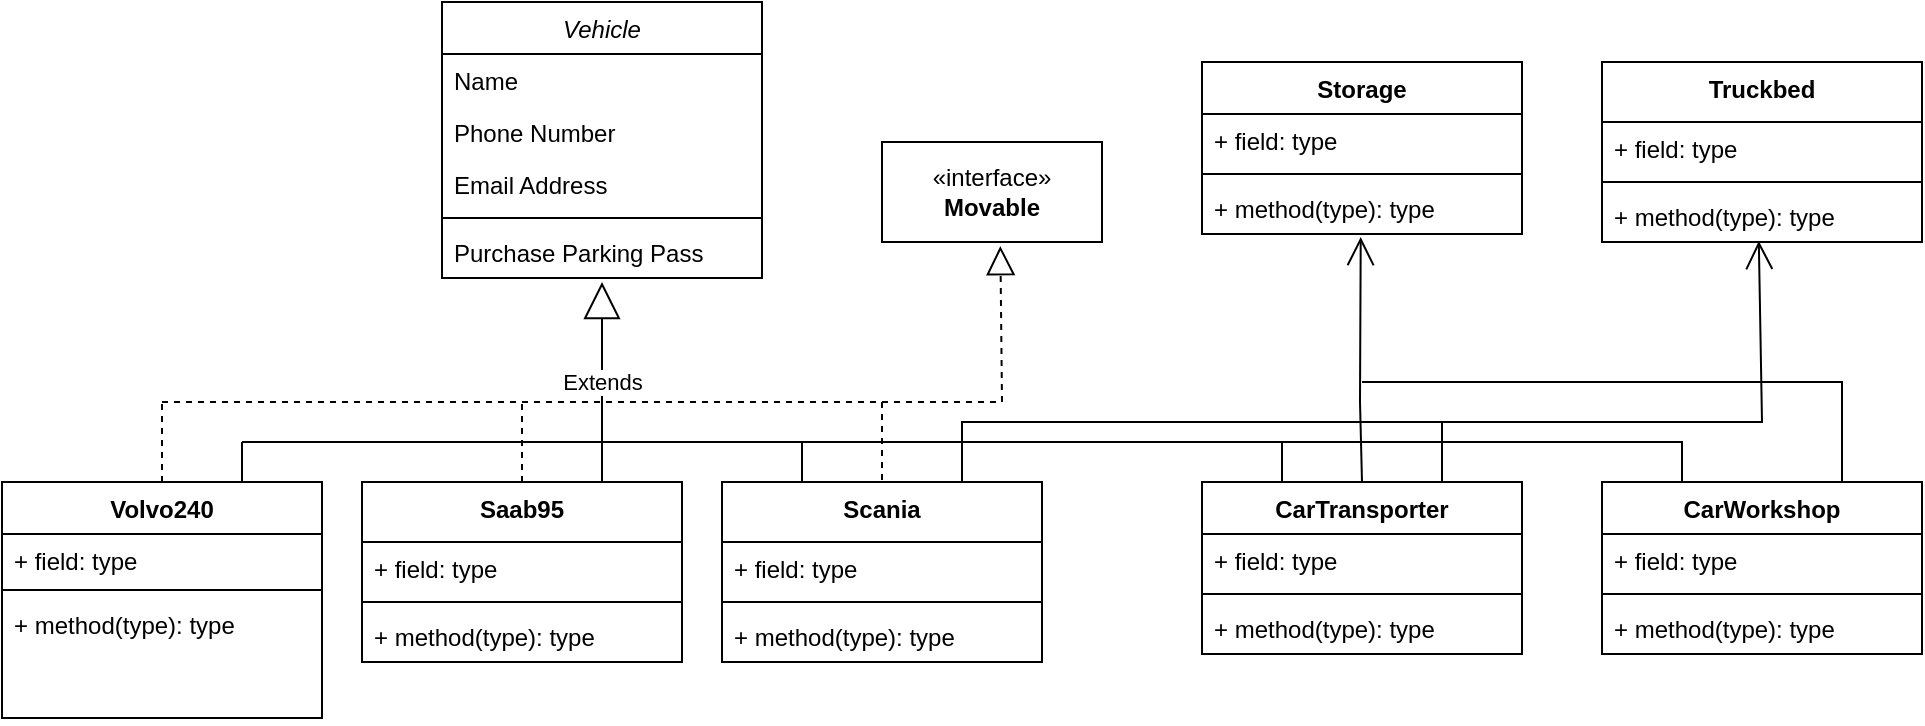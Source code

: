 <mxfile version="22.1.3" type="github">
  <diagram id="C5RBs43oDa-KdzZeNtuy" name="Page-1">
    <mxGraphModel dx="1134" dy="651" grid="1" gridSize="10" guides="1" tooltips="1" connect="1" arrows="1" fold="1" page="1" pageScale="1" pageWidth="1654" pageHeight="2336" math="0" shadow="0">
      <root>
        <mxCell id="WIyWlLk6GJQsqaUBKTNV-0" />
        <mxCell id="WIyWlLk6GJQsqaUBKTNV-1" parent="WIyWlLk6GJQsqaUBKTNV-0" />
        <mxCell id="zkfFHV4jXpPFQw0GAbJ--0" value="Vehicle" style="swimlane;fontStyle=2;align=center;verticalAlign=top;childLayout=stackLayout;horizontal=1;startSize=26;horizontalStack=0;resizeParent=1;resizeLast=0;collapsible=1;marginBottom=0;rounded=0;shadow=0;strokeWidth=1;" parent="WIyWlLk6GJQsqaUBKTNV-1" vertex="1">
          <mxGeometry x="220" y="120" width="160" height="138" as="geometry">
            <mxRectangle x="230" y="140" width="160" height="26" as="alternateBounds" />
          </mxGeometry>
        </mxCell>
        <mxCell id="zkfFHV4jXpPFQw0GAbJ--1" value="Name" style="text;align=left;verticalAlign=top;spacingLeft=4;spacingRight=4;overflow=hidden;rotatable=0;points=[[0,0.5],[1,0.5]];portConstraint=eastwest;" parent="zkfFHV4jXpPFQw0GAbJ--0" vertex="1">
          <mxGeometry y="26" width="160" height="26" as="geometry" />
        </mxCell>
        <mxCell id="zkfFHV4jXpPFQw0GAbJ--2" value="Phone Number" style="text;align=left;verticalAlign=top;spacingLeft=4;spacingRight=4;overflow=hidden;rotatable=0;points=[[0,0.5],[1,0.5]];portConstraint=eastwest;rounded=0;shadow=0;html=0;" parent="zkfFHV4jXpPFQw0GAbJ--0" vertex="1">
          <mxGeometry y="52" width="160" height="26" as="geometry" />
        </mxCell>
        <mxCell id="zkfFHV4jXpPFQw0GAbJ--3" value="Email Address" style="text;align=left;verticalAlign=top;spacingLeft=4;spacingRight=4;overflow=hidden;rotatable=0;points=[[0,0.5],[1,0.5]];portConstraint=eastwest;rounded=0;shadow=0;html=0;" parent="zkfFHV4jXpPFQw0GAbJ--0" vertex="1">
          <mxGeometry y="78" width="160" height="26" as="geometry" />
        </mxCell>
        <mxCell id="zkfFHV4jXpPFQw0GAbJ--4" value="" style="line;html=1;strokeWidth=1;align=left;verticalAlign=middle;spacingTop=-1;spacingLeft=3;spacingRight=3;rotatable=0;labelPosition=right;points=[];portConstraint=eastwest;" parent="zkfFHV4jXpPFQw0GAbJ--0" vertex="1">
          <mxGeometry y="104" width="160" height="8" as="geometry" />
        </mxCell>
        <mxCell id="zkfFHV4jXpPFQw0GAbJ--5" value="Purchase Parking Pass" style="text;align=left;verticalAlign=top;spacingLeft=4;spacingRight=4;overflow=hidden;rotatable=0;points=[[0,0.5],[1,0.5]];portConstraint=eastwest;" parent="zkfFHV4jXpPFQw0GAbJ--0" vertex="1">
          <mxGeometry y="112" width="160" height="26" as="geometry" />
        </mxCell>
        <mxCell id="Y2S42646P4b9dsuZgDyX-0" value="Volvo240" style="swimlane;fontStyle=1;align=center;verticalAlign=top;childLayout=stackLayout;horizontal=1;startSize=26;horizontalStack=0;resizeParent=1;resizeParentMax=0;resizeLast=0;collapsible=1;marginBottom=0;whiteSpace=wrap;html=1;" vertex="1" parent="WIyWlLk6GJQsqaUBKTNV-1">
          <mxGeometry y="360" width="160" height="118" as="geometry" />
        </mxCell>
        <mxCell id="Y2S42646P4b9dsuZgDyX-1" value="+ field: type" style="text;strokeColor=none;fillColor=none;align=left;verticalAlign=top;spacingLeft=4;spacingRight=4;overflow=hidden;rotatable=0;points=[[0,0.5],[1,0.5]];portConstraint=eastwest;whiteSpace=wrap;html=1;" vertex="1" parent="Y2S42646P4b9dsuZgDyX-0">
          <mxGeometry y="26" width="160" height="24" as="geometry" />
        </mxCell>
        <mxCell id="Y2S42646P4b9dsuZgDyX-2" value="" style="line;strokeWidth=1;fillColor=none;align=left;verticalAlign=middle;spacingTop=-1;spacingLeft=3;spacingRight=3;rotatable=0;labelPosition=right;points=[];portConstraint=eastwest;strokeColor=inherit;" vertex="1" parent="Y2S42646P4b9dsuZgDyX-0">
          <mxGeometry y="50" width="160" height="8" as="geometry" />
        </mxCell>
        <mxCell id="Y2S42646P4b9dsuZgDyX-3" value="+ method(type): type" style="text;strokeColor=none;fillColor=none;align=left;verticalAlign=top;spacingLeft=4;spacingRight=4;overflow=hidden;rotatable=0;points=[[0,0.5],[1,0.5]];portConstraint=eastwest;whiteSpace=wrap;html=1;" vertex="1" parent="Y2S42646P4b9dsuZgDyX-0">
          <mxGeometry y="58" width="160" height="60" as="geometry" />
        </mxCell>
        <mxCell id="Y2S42646P4b9dsuZgDyX-5" value="Scania" style="swimlane;fontStyle=1;align=center;verticalAlign=top;childLayout=stackLayout;horizontal=1;startSize=30;horizontalStack=0;resizeParent=1;resizeParentMax=0;resizeLast=0;collapsible=1;marginBottom=0;whiteSpace=wrap;html=1;" vertex="1" parent="WIyWlLk6GJQsqaUBKTNV-1">
          <mxGeometry x="360" y="360" width="160" height="90" as="geometry" />
        </mxCell>
        <mxCell id="Y2S42646P4b9dsuZgDyX-6" value="+ field: type" style="text;strokeColor=none;fillColor=none;align=left;verticalAlign=top;spacingLeft=4;spacingRight=4;overflow=hidden;rotatable=0;points=[[0,0.5],[1,0.5]];portConstraint=eastwest;whiteSpace=wrap;html=1;" vertex="1" parent="Y2S42646P4b9dsuZgDyX-5">
          <mxGeometry y="30" width="160" height="26" as="geometry" />
        </mxCell>
        <mxCell id="Y2S42646P4b9dsuZgDyX-7" value="" style="line;strokeWidth=1;fillColor=none;align=left;verticalAlign=middle;spacingTop=-1;spacingLeft=3;spacingRight=3;rotatable=0;labelPosition=right;points=[];portConstraint=eastwest;strokeColor=inherit;" vertex="1" parent="Y2S42646P4b9dsuZgDyX-5">
          <mxGeometry y="56" width="160" height="8" as="geometry" />
        </mxCell>
        <mxCell id="Y2S42646P4b9dsuZgDyX-8" value="+ method(type): type" style="text;strokeColor=none;fillColor=none;align=left;verticalAlign=top;spacingLeft=4;spacingRight=4;overflow=hidden;rotatable=0;points=[[0,0.5],[1,0.5]];portConstraint=eastwest;whiteSpace=wrap;html=1;" vertex="1" parent="Y2S42646P4b9dsuZgDyX-5">
          <mxGeometry y="64" width="160" height="26" as="geometry" />
        </mxCell>
        <mxCell id="Y2S42646P4b9dsuZgDyX-13" value="Saab95" style="swimlane;fontStyle=1;align=center;verticalAlign=top;childLayout=stackLayout;horizontal=1;startSize=30;horizontalStack=0;resizeParent=1;resizeParentMax=0;resizeLast=0;collapsible=1;marginBottom=0;whiteSpace=wrap;html=1;" vertex="1" parent="WIyWlLk6GJQsqaUBKTNV-1">
          <mxGeometry x="180" y="360" width="160" height="90" as="geometry" />
        </mxCell>
        <mxCell id="Y2S42646P4b9dsuZgDyX-14" value="+ field: type" style="text;strokeColor=none;fillColor=none;align=left;verticalAlign=top;spacingLeft=4;spacingRight=4;overflow=hidden;rotatable=0;points=[[0,0.5],[1,0.5]];portConstraint=eastwest;whiteSpace=wrap;html=1;" vertex="1" parent="Y2S42646P4b9dsuZgDyX-13">
          <mxGeometry y="30" width="160" height="26" as="geometry" />
        </mxCell>
        <mxCell id="Y2S42646P4b9dsuZgDyX-15" value="" style="line;strokeWidth=1;fillColor=none;align=left;verticalAlign=middle;spacingTop=-1;spacingLeft=3;spacingRight=3;rotatable=0;labelPosition=right;points=[];portConstraint=eastwest;strokeColor=inherit;" vertex="1" parent="Y2S42646P4b9dsuZgDyX-13">
          <mxGeometry y="56" width="160" height="8" as="geometry" />
        </mxCell>
        <mxCell id="Y2S42646P4b9dsuZgDyX-16" value="+ method(type): type" style="text;strokeColor=none;fillColor=none;align=left;verticalAlign=top;spacingLeft=4;spacingRight=4;overflow=hidden;rotatable=0;points=[[0,0.5],[1,0.5]];portConstraint=eastwest;whiteSpace=wrap;html=1;" vertex="1" parent="Y2S42646P4b9dsuZgDyX-13">
          <mxGeometry y="64" width="160" height="26" as="geometry" />
        </mxCell>
        <mxCell id="Y2S42646P4b9dsuZgDyX-17" value="«interface»&lt;br&gt;&lt;b&gt;Movable&lt;/b&gt;" style="html=1;whiteSpace=wrap;" vertex="1" parent="WIyWlLk6GJQsqaUBKTNV-1">
          <mxGeometry x="440" y="190" width="110" height="50" as="geometry" />
        </mxCell>
        <mxCell id="Y2S42646P4b9dsuZgDyX-18" value="" style="endArrow=block;dashed=1;endFill=0;endSize=12;html=1;rounded=0;entryX=0.538;entryY=1.041;entryDx=0;entryDy=0;entryPerimeter=0;" edge="1" parent="WIyWlLk6GJQsqaUBKTNV-1" target="Y2S42646P4b9dsuZgDyX-17">
          <mxGeometry width="160" relative="1" as="geometry">
            <mxPoint x="80" y="320" as="sourcePoint" />
            <mxPoint x="500" y="250" as="targetPoint" />
            <Array as="points">
              <mxPoint x="500" y="320" />
            </Array>
          </mxGeometry>
        </mxCell>
        <mxCell id="Y2S42646P4b9dsuZgDyX-19" value="" style="endArrow=none;dashed=1;html=1;rounded=0;entryX=0.5;entryY=0;entryDx=0;entryDy=0;" edge="1" parent="WIyWlLk6GJQsqaUBKTNV-1" target="Y2S42646P4b9dsuZgDyX-5">
          <mxGeometry width="50" height="50" relative="1" as="geometry">
            <mxPoint x="440" y="320" as="sourcePoint" />
            <mxPoint x="390" y="230" as="targetPoint" />
          </mxGeometry>
        </mxCell>
        <mxCell id="Y2S42646P4b9dsuZgDyX-20" value="" style="endArrow=none;dashed=1;html=1;rounded=0;exitX=0.5;exitY=0;exitDx=0;exitDy=0;" edge="1" parent="WIyWlLk6GJQsqaUBKTNV-1" source="Y2S42646P4b9dsuZgDyX-13">
          <mxGeometry width="50" height="50" relative="1" as="geometry">
            <mxPoint x="240" y="320" as="sourcePoint" />
            <mxPoint x="260" y="320" as="targetPoint" />
          </mxGeometry>
        </mxCell>
        <mxCell id="Y2S42646P4b9dsuZgDyX-21" value="" style="endArrow=none;dashed=1;html=1;rounded=0;exitX=0.5;exitY=0;exitDx=0;exitDy=0;" edge="1" parent="WIyWlLk6GJQsqaUBKTNV-1" source="Y2S42646P4b9dsuZgDyX-0">
          <mxGeometry width="50" height="50" relative="1" as="geometry">
            <mxPoint x="50" y="320" as="sourcePoint" />
            <mxPoint x="80" y="320" as="targetPoint" />
          </mxGeometry>
        </mxCell>
        <mxCell id="Y2S42646P4b9dsuZgDyX-22" value="Extends" style="endArrow=block;endSize=16;endFill=0;html=1;rounded=0;exitX=0.75;exitY=0;exitDx=0;exitDy=0;" edge="1" parent="WIyWlLk6GJQsqaUBKTNV-1" source="Y2S42646P4b9dsuZgDyX-13">
          <mxGeometry width="160" relative="1" as="geometry">
            <mxPoint x="300" y="290" as="sourcePoint" />
            <mxPoint x="300" y="260" as="targetPoint" />
            <Array as="points" />
          </mxGeometry>
        </mxCell>
        <mxCell id="Y2S42646P4b9dsuZgDyX-23" value="" style="endArrow=none;html=1;rounded=0;" edge="1" parent="WIyWlLk6GJQsqaUBKTNV-1">
          <mxGeometry width="50" height="50" relative="1" as="geometry">
            <mxPoint x="300" y="340" as="sourcePoint" />
            <mxPoint x="400" y="340" as="targetPoint" />
          </mxGeometry>
        </mxCell>
        <mxCell id="Y2S42646P4b9dsuZgDyX-24" value="" style="endArrow=none;html=1;rounded=0;" edge="1" parent="WIyWlLk6GJQsqaUBKTNV-1">
          <mxGeometry width="50" height="50" relative="1" as="geometry">
            <mxPoint x="120" y="340" as="sourcePoint" />
            <mxPoint x="300" y="340" as="targetPoint" />
          </mxGeometry>
        </mxCell>
        <mxCell id="Y2S42646P4b9dsuZgDyX-26" value="" style="endArrow=none;html=1;rounded=0;entryX=0.25;entryY=0;entryDx=0;entryDy=0;" edge="1" parent="WIyWlLk6GJQsqaUBKTNV-1" target="Y2S42646P4b9dsuZgDyX-5">
          <mxGeometry width="50" height="50" relative="1" as="geometry">
            <mxPoint x="400" y="340" as="sourcePoint" />
            <mxPoint x="410" y="270" as="targetPoint" />
          </mxGeometry>
        </mxCell>
        <mxCell id="Y2S42646P4b9dsuZgDyX-27" value="" style="endArrow=none;html=1;rounded=0;exitX=0.75;exitY=0;exitDx=0;exitDy=0;" edge="1" parent="WIyWlLk6GJQsqaUBKTNV-1" source="Y2S42646P4b9dsuZgDyX-0">
          <mxGeometry width="50" height="50" relative="1" as="geometry">
            <mxPoint x="360" y="320" as="sourcePoint" />
            <mxPoint x="120" y="340" as="targetPoint" />
            <Array as="points">
              <mxPoint x="120" y="350" />
            </Array>
          </mxGeometry>
        </mxCell>
        <mxCell id="Y2S42646P4b9dsuZgDyX-250" value="CarTransporter" style="swimlane;fontStyle=1;align=center;verticalAlign=top;childLayout=stackLayout;horizontal=1;startSize=26;horizontalStack=0;resizeParent=1;resizeParentMax=0;resizeLast=0;collapsible=1;marginBottom=0;whiteSpace=wrap;html=1;" vertex="1" parent="WIyWlLk6GJQsqaUBKTNV-1">
          <mxGeometry x="600" y="360" width="160" height="86" as="geometry" />
        </mxCell>
        <mxCell id="Y2S42646P4b9dsuZgDyX-251" value="+ field: type" style="text;strokeColor=none;fillColor=none;align=left;verticalAlign=top;spacingLeft=4;spacingRight=4;overflow=hidden;rotatable=0;points=[[0,0.5],[1,0.5]];portConstraint=eastwest;whiteSpace=wrap;html=1;" vertex="1" parent="Y2S42646P4b9dsuZgDyX-250">
          <mxGeometry y="26" width="160" height="26" as="geometry" />
        </mxCell>
        <mxCell id="Y2S42646P4b9dsuZgDyX-252" value="" style="line;strokeWidth=1;fillColor=none;align=left;verticalAlign=middle;spacingTop=-1;spacingLeft=3;spacingRight=3;rotatable=0;labelPosition=right;points=[];portConstraint=eastwest;strokeColor=inherit;" vertex="1" parent="Y2S42646P4b9dsuZgDyX-250">
          <mxGeometry y="52" width="160" height="8" as="geometry" />
        </mxCell>
        <mxCell id="Y2S42646P4b9dsuZgDyX-253" value="+ method(type): type" style="text;strokeColor=none;fillColor=none;align=left;verticalAlign=top;spacingLeft=4;spacingRight=4;overflow=hidden;rotatable=0;points=[[0,0.5],[1,0.5]];portConstraint=eastwest;whiteSpace=wrap;html=1;" vertex="1" parent="Y2S42646P4b9dsuZgDyX-250">
          <mxGeometry y="60" width="160" height="26" as="geometry" />
        </mxCell>
        <mxCell id="Y2S42646P4b9dsuZgDyX-255" value="" style="endArrow=none;html=1;rounded=0;entryX=0.25;entryY=0;entryDx=0;entryDy=0;" edge="1" parent="WIyWlLk6GJQsqaUBKTNV-1" target="Y2S42646P4b9dsuZgDyX-250">
          <mxGeometry width="50" height="50" relative="1" as="geometry">
            <mxPoint x="400" y="340" as="sourcePoint" />
            <mxPoint x="500" y="380" as="targetPoint" />
            <Array as="points">
              <mxPoint x="640" y="340" />
            </Array>
          </mxGeometry>
        </mxCell>
        <mxCell id="Y2S42646P4b9dsuZgDyX-256" value="Storage" style="swimlane;fontStyle=1;align=center;verticalAlign=top;childLayout=stackLayout;horizontal=1;startSize=26;horizontalStack=0;resizeParent=1;resizeParentMax=0;resizeLast=0;collapsible=1;marginBottom=0;whiteSpace=wrap;html=1;" vertex="1" parent="WIyWlLk6GJQsqaUBKTNV-1">
          <mxGeometry x="600" y="150" width="160" height="86" as="geometry" />
        </mxCell>
        <mxCell id="Y2S42646P4b9dsuZgDyX-257" value="+ field: type" style="text;strokeColor=none;fillColor=none;align=left;verticalAlign=top;spacingLeft=4;spacingRight=4;overflow=hidden;rotatable=0;points=[[0,0.5],[1,0.5]];portConstraint=eastwest;whiteSpace=wrap;html=1;" vertex="1" parent="Y2S42646P4b9dsuZgDyX-256">
          <mxGeometry y="26" width="160" height="26" as="geometry" />
        </mxCell>
        <mxCell id="Y2S42646P4b9dsuZgDyX-258" value="" style="line;strokeWidth=1;fillColor=none;align=left;verticalAlign=middle;spacingTop=-1;spacingLeft=3;spacingRight=3;rotatable=0;labelPosition=right;points=[];portConstraint=eastwest;strokeColor=inherit;" vertex="1" parent="Y2S42646P4b9dsuZgDyX-256">
          <mxGeometry y="52" width="160" height="8" as="geometry" />
        </mxCell>
        <mxCell id="Y2S42646P4b9dsuZgDyX-259" value="+ method(type): type" style="text;strokeColor=none;fillColor=none;align=left;verticalAlign=top;spacingLeft=4;spacingRight=4;overflow=hidden;rotatable=0;points=[[0,0.5],[1,0.5]];portConstraint=eastwest;whiteSpace=wrap;html=1;" vertex="1" parent="Y2S42646P4b9dsuZgDyX-256">
          <mxGeometry y="60" width="160" height="26" as="geometry" />
        </mxCell>
        <mxCell id="Y2S42646P4b9dsuZgDyX-262" value="Truckbed" style="swimlane;fontStyle=1;align=center;verticalAlign=top;childLayout=stackLayout;horizontal=1;startSize=30;horizontalStack=0;resizeParent=1;resizeParentMax=0;resizeLast=0;collapsible=1;marginBottom=0;whiteSpace=wrap;html=1;" vertex="1" parent="WIyWlLk6GJQsqaUBKTNV-1">
          <mxGeometry x="800" y="150" width="160" height="90" as="geometry" />
        </mxCell>
        <mxCell id="Y2S42646P4b9dsuZgDyX-263" value="+ field: type" style="text;strokeColor=none;fillColor=none;align=left;verticalAlign=top;spacingLeft=4;spacingRight=4;overflow=hidden;rotatable=0;points=[[0,0.5],[1,0.5]];portConstraint=eastwest;whiteSpace=wrap;html=1;" vertex="1" parent="Y2S42646P4b9dsuZgDyX-262">
          <mxGeometry y="30" width="160" height="26" as="geometry" />
        </mxCell>
        <mxCell id="Y2S42646P4b9dsuZgDyX-264" value="" style="line;strokeWidth=1;fillColor=none;align=left;verticalAlign=middle;spacingTop=-1;spacingLeft=3;spacingRight=3;rotatable=0;labelPosition=right;points=[];portConstraint=eastwest;strokeColor=inherit;" vertex="1" parent="Y2S42646P4b9dsuZgDyX-262">
          <mxGeometry y="56" width="160" height="8" as="geometry" />
        </mxCell>
        <mxCell id="Y2S42646P4b9dsuZgDyX-265" value="+ method(type): type" style="text;strokeColor=none;fillColor=none;align=left;verticalAlign=top;spacingLeft=4;spacingRight=4;overflow=hidden;rotatable=0;points=[[0,0.5],[1,0.5]];portConstraint=eastwest;whiteSpace=wrap;html=1;" vertex="1" parent="Y2S42646P4b9dsuZgDyX-262">
          <mxGeometry y="64" width="160" height="26" as="geometry" />
        </mxCell>
        <mxCell id="Y2S42646P4b9dsuZgDyX-266" value="" style="endArrow=open;endFill=1;endSize=12;html=1;rounded=0;exitX=0.75;exitY=0;exitDx=0;exitDy=0;entryX=0.49;entryY=0.98;entryDx=0;entryDy=0;entryPerimeter=0;" edge="1" parent="WIyWlLk6GJQsqaUBKTNV-1" source="Y2S42646P4b9dsuZgDyX-5" target="Y2S42646P4b9dsuZgDyX-265">
          <mxGeometry width="160" relative="1" as="geometry">
            <mxPoint x="530" y="380" as="sourcePoint" />
            <mxPoint x="880" y="280" as="targetPoint" />
            <Array as="points">
              <mxPoint x="480" y="330" />
              <mxPoint x="880" y="330" />
            </Array>
          </mxGeometry>
        </mxCell>
        <mxCell id="Y2S42646P4b9dsuZgDyX-267" value="" style="endArrow=open;endFill=1;endSize=12;html=1;rounded=0;entryX=0.496;entryY=1.06;entryDx=0;entryDy=0;entryPerimeter=0;exitX=0.5;exitY=0;exitDx=0;exitDy=0;" edge="1" parent="WIyWlLk6GJQsqaUBKTNV-1" source="Y2S42646P4b9dsuZgDyX-250" target="Y2S42646P4b9dsuZgDyX-259">
          <mxGeometry width="160" relative="1" as="geometry">
            <mxPoint x="530" y="380" as="sourcePoint" />
            <mxPoint x="690" y="380" as="targetPoint" />
            <Array as="points">
              <mxPoint x="679" y="320" />
            </Array>
          </mxGeometry>
        </mxCell>
        <mxCell id="Y2S42646P4b9dsuZgDyX-269" value="" style="endArrow=none;html=1;rounded=0;exitX=0.75;exitY=0;exitDx=0;exitDy=0;" edge="1" parent="WIyWlLk6GJQsqaUBKTNV-1" source="Y2S42646P4b9dsuZgDyX-250">
          <mxGeometry width="50" height="50" relative="1" as="geometry">
            <mxPoint x="590" y="410" as="sourcePoint" />
            <mxPoint x="720" y="330" as="targetPoint" />
            <Array as="points">
              <mxPoint x="720" y="350" />
            </Array>
          </mxGeometry>
        </mxCell>
        <mxCell id="Y2S42646P4b9dsuZgDyX-270" value="CarWorkshop" style="swimlane;fontStyle=1;align=center;verticalAlign=top;childLayout=stackLayout;horizontal=1;startSize=26;horizontalStack=0;resizeParent=1;resizeParentMax=0;resizeLast=0;collapsible=1;marginBottom=0;whiteSpace=wrap;html=1;" vertex="1" parent="WIyWlLk6GJQsqaUBKTNV-1">
          <mxGeometry x="800" y="360" width="160" height="86" as="geometry" />
        </mxCell>
        <mxCell id="Y2S42646P4b9dsuZgDyX-271" value="+ field: type" style="text;strokeColor=none;fillColor=none;align=left;verticalAlign=top;spacingLeft=4;spacingRight=4;overflow=hidden;rotatable=0;points=[[0,0.5],[1,0.5]];portConstraint=eastwest;whiteSpace=wrap;html=1;" vertex="1" parent="Y2S42646P4b9dsuZgDyX-270">
          <mxGeometry y="26" width="160" height="26" as="geometry" />
        </mxCell>
        <mxCell id="Y2S42646P4b9dsuZgDyX-272" value="" style="line;strokeWidth=1;fillColor=none;align=left;verticalAlign=middle;spacingTop=-1;spacingLeft=3;spacingRight=3;rotatable=0;labelPosition=right;points=[];portConstraint=eastwest;strokeColor=inherit;" vertex="1" parent="Y2S42646P4b9dsuZgDyX-270">
          <mxGeometry y="52" width="160" height="8" as="geometry" />
        </mxCell>
        <mxCell id="Y2S42646P4b9dsuZgDyX-273" value="+ method(type): type" style="text;strokeColor=none;fillColor=none;align=left;verticalAlign=top;spacingLeft=4;spacingRight=4;overflow=hidden;rotatable=0;points=[[0,0.5],[1,0.5]];portConstraint=eastwest;whiteSpace=wrap;html=1;" vertex="1" parent="Y2S42646P4b9dsuZgDyX-270">
          <mxGeometry y="60" width="160" height="26" as="geometry" />
        </mxCell>
        <mxCell id="Y2S42646P4b9dsuZgDyX-274" value="" style="endArrow=none;html=1;rounded=0;entryX=0.75;entryY=0;entryDx=0;entryDy=0;" edge="1" parent="WIyWlLk6GJQsqaUBKTNV-1" target="Y2S42646P4b9dsuZgDyX-270">
          <mxGeometry width="50" height="50" relative="1" as="geometry">
            <mxPoint x="680" y="310" as="sourcePoint" />
            <mxPoint x="720" y="370" as="targetPoint" />
            <Array as="points">
              <mxPoint x="920" y="310" />
            </Array>
          </mxGeometry>
        </mxCell>
        <mxCell id="Y2S42646P4b9dsuZgDyX-275" value="" style="endArrow=none;html=1;rounded=0;entryX=0.25;entryY=0;entryDx=0;entryDy=0;" edge="1" parent="WIyWlLk6GJQsqaUBKTNV-1" target="Y2S42646P4b9dsuZgDyX-270">
          <mxGeometry width="50" height="50" relative="1" as="geometry">
            <mxPoint x="640" y="340" as="sourcePoint" />
            <mxPoint x="720" y="370" as="targetPoint" />
            <Array as="points">
              <mxPoint x="840" y="340" />
            </Array>
          </mxGeometry>
        </mxCell>
      </root>
    </mxGraphModel>
  </diagram>
</mxfile>
